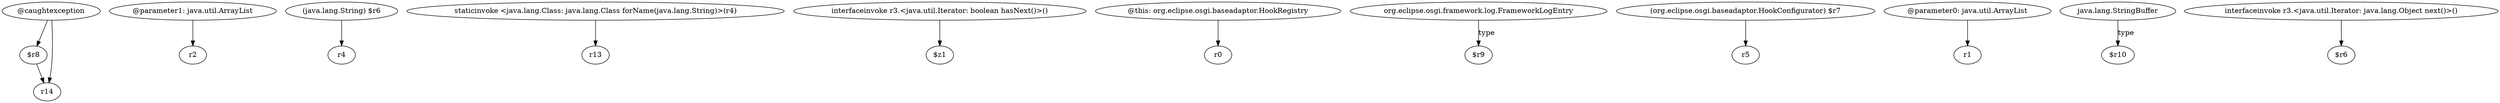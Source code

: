 digraph g {
0[label="@caughtexception"]
1[label="$r8"]
0->1[label=""]
2[label="r14"]
0->2[label=""]
3[label="@parameter1: java.util.ArrayList"]
4[label="r2"]
3->4[label=""]
5[label="(java.lang.String) $r6"]
6[label="r4"]
5->6[label=""]
7[label="staticinvoke <java.lang.Class: java.lang.Class forName(java.lang.String)>(r4)"]
8[label="r13"]
7->8[label=""]
1->2[label=""]
9[label="interfaceinvoke r3.<java.util.Iterator: boolean hasNext()>()"]
10[label="$z1"]
9->10[label=""]
11[label="@this: org.eclipse.osgi.baseadaptor.HookRegistry"]
12[label="r0"]
11->12[label=""]
13[label="org.eclipse.osgi.framework.log.FrameworkLogEntry"]
14[label="$r9"]
13->14[label="type"]
15[label="(org.eclipse.osgi.baseadaptor.HookConfigurator) $r7"]
16[label="r5"]
15->16[label=""]
17[label="@parameter0: java.util.ArrayList"]
18[label="r1"]
17->18[label=""]
19[label="java.lang.StringBuffer"]
20[label="$r10"]
19->20[label="type"]
21[label="interfaceinvoke r3.<java.util.Iterator: java.lang.Object next()>()"]
22[label="$r6"]
21->22[label=""]
}